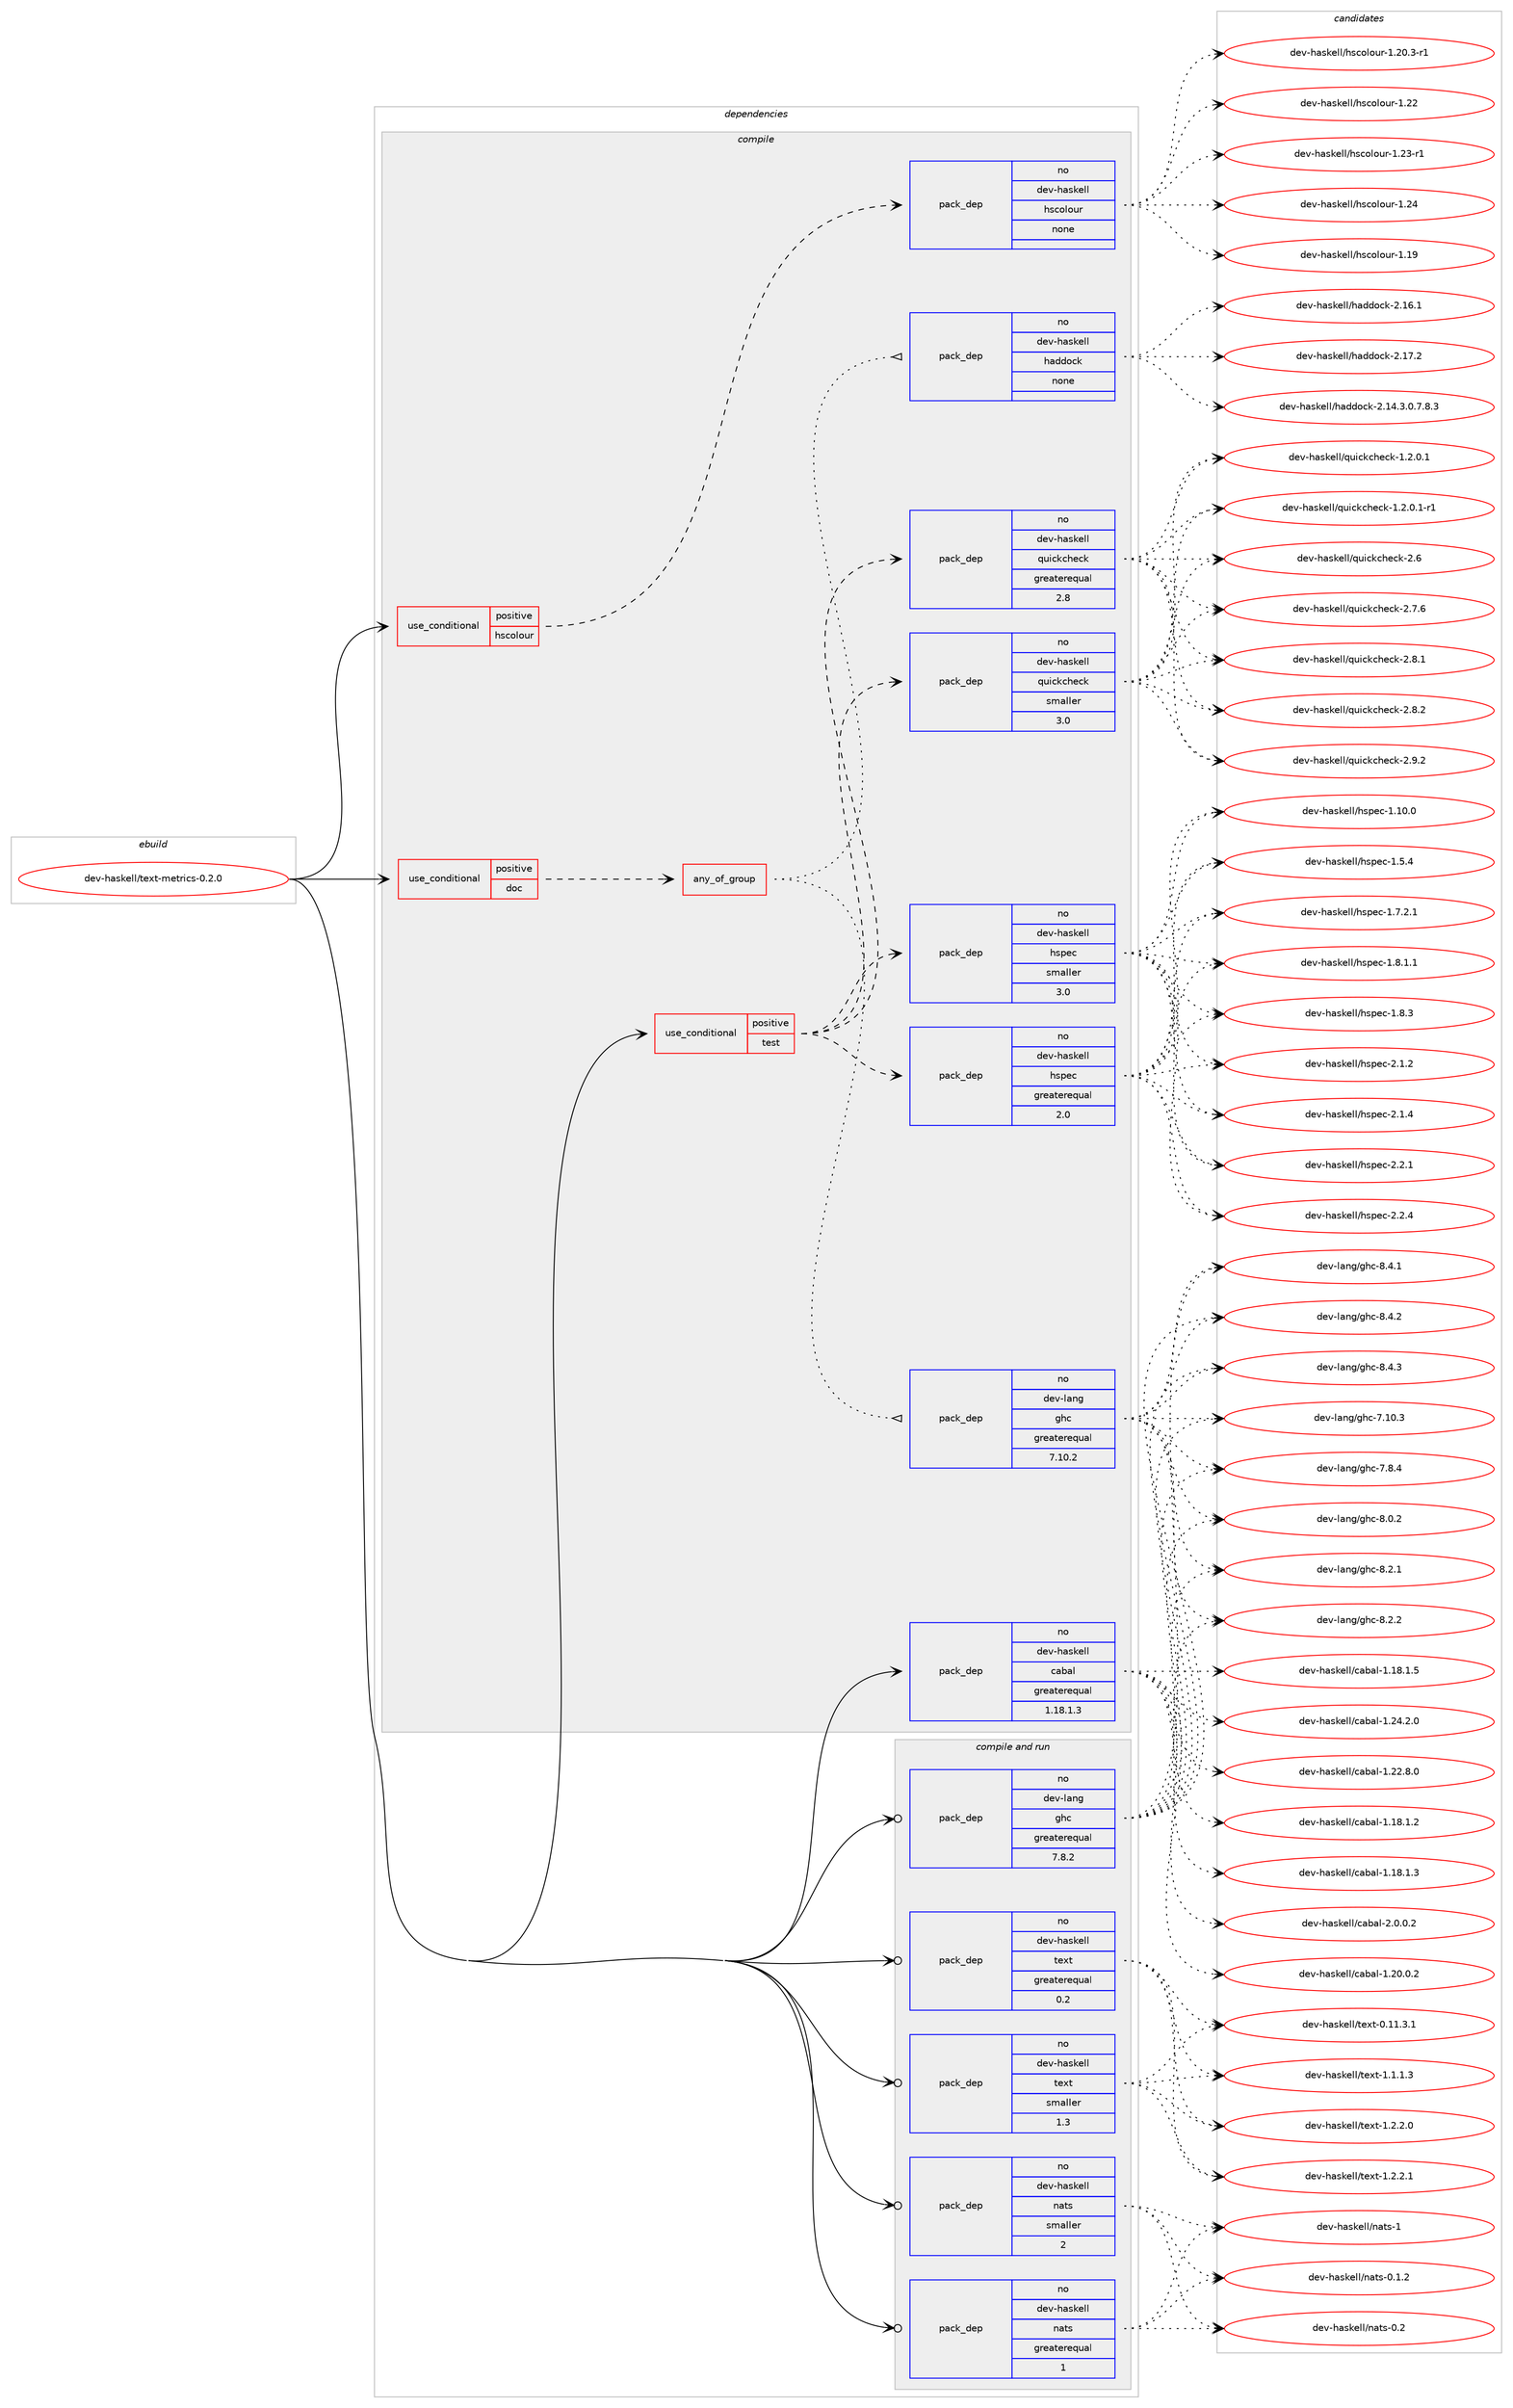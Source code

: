 digraph prolog {

# *************
# Graph options
# *************

newrank=true;
concentrate=true;
compound=true;
graph [rankdir=LR,fontname=Helvetica,fontsize=10,ranksep=1.5];#, ranksep=2.5, nodesep=0.2];
edge  [arrowhead=vee];
node  [fontname=Helvetica,fontsize=10];

# **********
# The ebuild
# **********

subgraph cluster_leftcol {
color=gray;
rank=same;
label=<<i>ebuild</i>>;
id [label="dev-haskell/text-metrics-0.2.0", color=red, width=4, href="../dev-haskell/text-metrics-0.2.0.svg"];
}

# ****************
# The dependencies
# ****************

subgraph cluster_midcol {
color=gray;
label=<<i>dependencies</i>>;
subgraph cluster_compile {
fillcolor="#eeeeee";
style=filled;
label=<<i>compile</i>>;
subgraph cond361765 {
dependency1345921 [label=<<TABLE BORDER="0" CELLBORDER="1" CELLSPACING="0" CELLPADDING="4"><TR><TD ROWSPAN="3" CELLPADDING="10">use_conditional</TD></TR><TR><TD>positive</TD></TR><TR><TD>doc</TD></TR></TABLE>>, shape=none, color=red];
subgraph any21661 {
dependency1345922 [label=<<TABLE BORDER="0" CELLBORDER="1" CELLSPACING="0" CELLPADDING="4"><TR><TD CELLPADDING="10">any_of_group</TD></TR></TABLE>>, shape=none, color=red];subgraph pack961943 {
dependency1345923 [label=<<TABLE BORDER="0" CELLBORDER="1" CELLSPACING="0" CELLPADDING="4" WIDTH="220"><TR><TD ROWSPAN="6" CELLPADDING="30">pack_dep</TD></TR><TR><TD WIDTH="110">no</TD></TR><TR><TD>dev-haskell</TD></TR><TR><TD>haddock</TD></TR><TR><TD>none</TD></TR><TR><TD></TD></TR></TABLE>>, shape=none, color=blue];
}
dependency1345922:e -> dependency1345923:w [weight=20,style="dotted",arrowhead="oinv"];
subgraph pack961944 {
dependency1345924 [label=<<TABLE BORDER="0" CELLBORDER="1" CELLSPACING="0" CELLPADDING="4" WIDTH="220"><TR><TD ROWSPAN="6" CELLPADDING="30">pack_dep</TD></TR><TR><TD WIDTH="110">no</TD></TR><TR><TD>dev-lang</TD></TR><TR><TD>ghc</TD></TR><TR><TD>greaterequal</TD></TR><TR><TD>7.10.2</TD></TR></TABLE>>, shape=none, color=blue];
}
dependency1345922:e -> dependency1345924:w [weight=20,style="dotted",arrowhead="oinv"];
}
dependency1345921:e -> dependency1345922:w [weight=20,style="dashed",arrowhead="vee"];
}
id:e -> dependency1345921:w [weight=20,style="solid",arrowhead="vee"];
subgraph cond361766 {
dependency1345925 [label=<<TABLE BORDER="0" CELLBORDER="1" CELLSPACING="0" CELLPADDING="4"><TR><TD ROWSPAN="3" CELLPADDING="10">use_conditional</TD></TR><TR><TD>positive</TD></TR><TR><TD>hscolour</TD></TR></TABLE>>, shape=none, color=red];
subgraph pack961945 {
dependency1345926 [label=<<TABLE BORDER="0" CELLBORDER="1" CELLSPACING="0" CELLPADDING="4" WIDTH="220"><TR><TD ROWSPAN="6" CELLPADDING="30">pack_dep</TD></TR><TR><TD WIDTH="110">no</TD></TR><TR><TD>dev-haskell</TD></TR><TR><TD>hscolour</TD></TR><TR><TD>none</TD></TR><TR><TD></TD></TR></TABLE>>, shape=none, color=blue];
}
dependency1345925:e -> dependency1345926:w [weight=20,style="dashed",arrowhead="vee"];
}
id:e -> dependency1345925:w [weight=20,style="solid",arrowhead="vee"];
subgraph cond361767 {
dependency1345927 [label=<<TABLE BORDER="0" CELLBORDER="1" CELLSPACING="0" CELLPADDING="4"><TR><TD ROWSPAN="3" CELLPADDING="10">use_conditional</TD></TR><TR><TD>positive</TD></TR><TR><TD>test</TD></TR></TABLE>>, shape=none, color=red];
subgraph pack961946 {
dependency1345928 [label=<<TABLE BORDER="0" CELLBORDER="1" CELLSPACING="0" CELLPADDING="4" WIDTH="220"><TR><TD ROWSPAN="6" CELLPADDING="30">pack_dep</TD></TR><TR><TD WIDTH="110">no</TD></TR><TR><TD>dev-haskell</TD></TR><TR><TD>hspec</TD></TR><TR><TD>greaterequal</TD></TR><TR><TD>2.0</TD></TR></TABLE>>, shape=none, color=blue];
}
dependency1345927:e -> dependency1345928:w [weight=20,style="dashed",arrowhead="vee"];
subgraph pack961947 {
dependency1345929 [label=<<TABLE BORDER="0" CELLBORDER="1" CELLSPACING="0" CELLPADDING="4" WIDTH="220"><TR><TD ROWSPAN="6" CELLPADDING="30">pack_dep</TD></TR><TR><TD WIDTH="110">no</TD></TR><TR><TD>dev-haskell</TD></TR><TR><TD>hspec</TD></TR><TR><TD>smaller</TD></TR><TR><TD>3.0</TD></TR></TABLE>>, shape=none, color=blue];
}
dependency1345927:e -> dependency1345929:w [weight=20,style="dashed",arrowhead="vee"];
subgraph pack961948 {
dependency1345930 [label=<<TABLE BORDER="0" CELLBORDER="1" CELLSPACING="0" CELLPADDING="4" WIDTH="220"><TR><TD ROWSPAN="6" CELLPADDING="30">pack_dep</TD></TR><TR><TD WIDTH="110">no</TD></TR><TR><TD>dev-haskell</TD></TR><TR><TD>quickcheck</TD></TR><TR><TD>greaterequal</TD></TR><TR><TD>2.8</TD></TR></TABLE>>, shape=none, color=blue];
}
dependency1345927:e -> dependency1345930:w [weight=20,style="dashed",arrowhead="vee"];
subgraph pack961949 {
dependency1345931 [label=<<TABLE BORDER="0" CELLBORDER="1" CELLSPACING="0" CELLPADDING="4" WIDTH="220"><TR><TD ROWSPAN="6" CELLPADDING="30">pack_dep</TD></TR><TR><TD WIDTH="110">no</TD></TR><TR><TD>dev-haskell</TD></TR><TR><TD>quickcheck</TD></TR><TR><TD>smaller</TD></TR><TR><TD>3.0</TD></TR></TABLE>>, shape=none, color=blue];
}
dependency1345927:e -> dependency1345931:w [weight=20,style="dashed",arrowhead="vee"];
}
id:e -> dependency1345927:w [weight=20,style="solid",arrowhead="vee"];
subgraph pack961950 {
dependency1345932 [label=<<TABLE BORDER="0" CELLBORDER="1" CELLSPACING="0" CELLPADDING="4" WIDTH="220"><TR><TD ROWSPAN="6" CELLPADDING="30">pack_dep</TD></TR><TR><TD WIDTH="110">no</TD></TR><TR><TD>dev-haskell</TD></TR><TR><TD>cabal</TD></TR><TR><TD>greaterequal</TD></TR><TR><TD>1.18.1.3</TD></TR></TABLE>>, shape=none, color=blue];
}
id:e -> dependency1345932:w [weight=20,style="solid",arrowhead="vee"];
}
subgraph cluster_compileandrun {
fillcolor="#eeeeee";
style=filled;
label=<<i>compile and run</i>>;
subgraph pack961951 {
dependency1345933 [label=<<TABLE BORDER="0" CELLBORDER="1" CELLSPACING="0" CELLPADDING="4" WIDTH="220"><TR><TD ROWSPAN="6" CELLPADDING="30">pack_dep</TD></TR><TR><TD WIDTH="110">no</TD></TR><TR><TD>dev-haskell</TD></TR><TR><TD>nats</TD></TR><TR><TD>greaterequal</TD></TR><TR><TD>1</TD></TR></TABLE>>, shape=none, color=blue];
}
id:e -> dependency1345933:w [weight=20,style="solid",arrowhead="odotvee"];
subgraph pack961952 {
dependency1345934 [label=<<TABLE BORDER="0" CELLBORDER="1" CELLSPACING="0" CELLPADDING="4" WIDTH="220"><TR><TD ROWSPAN="6" CELLPADDING="30">pack_dep</TD></TR><TR><TD WIDTH="110">no</TD></TR><TR><TD>dev-haskell</TD></TR><TR><TD>nats</TD></TR><TR><TD>smaller</TD></TR><TR><TD>2</TD></TR></TABLE>>, shape=none, color=blue];
}
id:e -> dependency1345934:w [weight=20,style="solid",arrowhead="odotvee"];
subgraph pack961953 {
dependency1345935 [label=<<TABLE BORDER="0" CELLBORDER="1" CELLSPACING="0" CELLPADDING="4" WIDTH="220"><TR><TD ROWSPAN="6" CELLPADDING="30">pack_dep</TD></TR><TR><TD WIDTH="110">no</TD></TR><TR><TD>dev-haskell</TD></TR><TR><TD>text</TD></TR><TR><TD>greaterequal</TD></TR><TR><TD>0.2</TD></TR></TABLE>>, shape=none, color=blue];
}
id:e -> dependency1345935:w [weight=20,style="solid",arrowhead="odotvee"];
subgraph pack961954 {
dependency1345936 [label=<<TABLE BORDER="0" CELLBORDER="1" CELLSPACING="0" CELLPADDING="4" WIDTH="220"><TR><TD ROWSPAN="6" CELLPADDING="30">pack_dep</TD></TR><TR><TD WIDTH="110">no</TD></TR><TR><TD>dev-haskell</TD></TR><TR><TD>text</TD></TR><TR><TD>smaller</TD></TR><TR><TD>1.3</TD></TR></TABLE>>, shape=none, color=blue];
}
id:e -> dependency1345936:w [weight=20,style="solid",arrowhead="odotvee"];
subgraph pack961955 {
dependency1345937 [label=<<TABLE BORDER="0" CELLBORDER="1" CELLSPACING="0" CELLPADDING="4" WIDTH="220"><TR><TD ROWSPAN="6" CELLPADDING="30">pack_dep</TD></TR><TR><TD WIDTH="110">no</TD></TR><TR><TD>dev-lang</TD></TR><TR><TD>ghc</TD></TR><TR><TD>greaterequal</TD></TR><TR><TD>7.8.2</TD></TR></TABLE>>, shape=none, color=blue];
}
id:e -> dependency1345937:w [weight=20,style="solid",arrowhead="odotvee"];
}
subgraph cluster_run {
fillcolor="#eeeeee";
style=filled;
label=<<i>run</i>>;
}
}

# **************
# The candidates
# **************

subgraph cluster_choices {
rank=same;
color=gray;
label=<<i>candidates</i>>;

subgraph choice961943 {
color=black;
nodesep=1;
choice1001011184510497115107101108108471049710010011199107455046495246514648465546564651 [label="dev-haskell/haddock-2.14.3.0.7.8.3", color=red, width=4,href="../dev-haskell/haddock-2.14.3.0.7.8.3.svg"];
choice100101118451049711510710110810847104971001001119910745504649544649 [label="dev-haskell/haddock-2.16.1", color=red, width=4,href="../dev-haskell/haddock-2.16.1.svg"];
choice100101118451049711510710110810847104971001001119910745504649554650 [label="dev-haskell/haddock-2.17.2", color=red, width=4,href="../dev-haskell/haddock-2.17.2.svg"];
dependency1345923:e -> choice1001011184510497115107101108108471049710010011199107455046495246514648465546564651:w [style=dotted,weight="100"];
dependency1345923:e -> choice100101118451049711510710110810847104971001001119910745504649544649:w [style=dotted,weight="100"];
dependency1345923:e -> choice100101118451049711510710110810847104971001001119910745504649554650:w [style=dotted,weight="100"];
}
subgraph choice961944 {
color=black;
nodesep=1;
choice1001011184510897110103471031049945554649484651 [label="dev-lang/ghc-7.10.3", color=red, width=4,href="../dev-lang/ghc-7.10.3.svg"];
choice10010111845108971101034710310499455546564652 [label="dev-lang/ghc-7.8.4", color=red, width=4,href="../dev-lang/ghc-7.8.4.svg"];
choice10010111845108971101034710310499455646484650 [label="dev-lang/ghc-8.0.2", color=red, width=4,href="../dev-lang/ghc-8.0.2.svg"];
choice10010111845108971101034710310499455646504649 [label="dev-lang/ghc-8.2.1", color=red, width=4,href="../dev-lang/ghc-8.2.1.svg"];
choice10010111845108971101034710310499455646504650 [label="dev-lang/ghc-8.2.2", color=red, width=4,href="../dev-lang/ghc-8.2.2.svg"];
choice10010111845108971101034710310499455646524649 [label="dev-lang/ghc-8.4.1", color=red, width=4,href="../dev-lang/ghc-8.4.1.svg"];
choice10010111845108971101034710310499455646524650 [label="dev-lang/ghc-8.4.2", color=red, width=4,href="../dev-lang/ghc-8.4.2.svg"];
choice10010111845108971101034710310499455646524651 [label="dev-lang/ghc-8.4.3", color=red, width=4,href="../dev-lang/ghc-8.4.3.svg"];
dependency1345924:e -> choice1001011184510897110103471031049945554649484651:w [style=dotted,weight="100"];
dependency1345924:e -> choice10010111845108971101034710310499455546564652:w [style=dotted,weight="100"];
dependency1345924:e -> choice10010111845108971101034710310499455646484650:w [style=dotted,weight="100"];
dependency1345924:e -> choice10010111845108971101034710310499455646504649:w [style=dotted,weight="100"];
dependency1345924:e -> choice10010111845108971101034710310499455646504650:w [style=dotted,weight="100"];
dependency1345924:e -> choice10010111845108971101034710310499455646524649:w [style=dotted,weight="100"];
dependency1345924:e -> choice10010111845108971101034710310499455646524650:w [style=dotted,weight="100"];
dependency1345924:e -> choice10010111845108971101034710310499455646524651:w [style=dotted,weight="100"];
}
subgraph choice961945 {
color=black;
nodesep=1;
choice100101118451049711510710110810847104115991111081111171144549464957 [label="dev-haskell/hscolour-1.19", color=red, width=4,href="../dev-haskell/hscolour-1.19.svg"];
choice10010111845104971151071011081084710411599111108111117114454946504846514511449 [label="dev-haskell/hscolour-1.20.3-r1", color=red, width=4,href="../dev-haskell/hscolour-1.20.3-r1.svg"];
choice100101118451049711510710110810847104115991111081111171144549465050 [label="dev-haskell/hscolour-1.22", color=red, width=4,href="../dev-haskell/hscolour-1.22.svg"];
choice1001011184510497115107101108108471041159911110811111711445494650514511449 [label="dev-haskell/hscolour-1.23-r1", color=red, width=4,href="../dev-haskell/hscolour-1.23-r1.svg"];
choice100101118451049711510710110810847104115991111081111171144549465052 [label="dev-haskell/hscolour-1.24", color=red, width=4,href="../dev-haskell/hscolour-1.24.svg"];
dependency1345926:e -> choice100101118451049711510710110810847104115991111081111171144549464957:w [style=dotted,weight="100"];
dependency1345926:e -> choice10010111845104971151071011081084710411599111108111117114454946504846514511449:w [style=dotted,weight="100"];
dependency1345926:e -> choice100101118451049711510710110810847104115991111081111171144549465050:w [style=dotted,weight="100"];
dependency1345926:e -> choice1001011184510497115107101108108471041159911110811111711445494650514511449:w [style=dotted,weight="100"];
dependency1345926:e -> choice100101118451049711510710110810847104115991111081111171144549465052:w [style=dotted,weight="100"];
}
subgraph choice961946 {
color=black;
nodesep=1;
choice1001011184510497115107101108108471041151121019945494649484648 [label="dev-haskell/hspec-1.10.0", color=red, width=4,href="../dev-haskell/hspec-1.10.0.svg"];
choice10010111845104971151071011081084710411511210199454946534652 [label="dev-haskell/hspec-1.5.4", color=red, width=4,href="../dev-haskell/hspec-1.5.4.svg"];
choice100101118451049711510710110810847104115112101994549465546504649 [label="dev-haskell/hspec-1.7.2.1", color=red, width=4,href="../dev-haskell/hspec-1.7.2.1.svg"];
choice100101118451049711510710110810847104115112101994549465646494649 [label="dev-haskell/hspec-1.8.1.1", color=red, width=4,href="../dev-haskell/hspec-1.8.1.1.svg"];
choice10010111845104971151071011081084710411511210199454946564651 [label="dev-haskell/hspec-1.8.3", color=red, width=4,href="../dev-haskell/hspec-1.8.3.svg"];
choice10010111845104971151071011081084710411511210199455046494650 [label="dev-haskell/hspec-2.1.2", color=red, width=4,href="../dev-haskell/hspec-2.1.2.svg"];
choice10010111845104971151071011081084710411511210199455046494652 [label="dev-haskell/hspec-2.1.4", color=red, width=4,href="../dev-haskell/hspec-2.1.4.svg"];
choice10010111845104971151071011081084710411511210199455046504649 [label="dev-haskell/hspec-2.2.1", color=red, width=4,href="../dev-haskell/hspec-2.2.1.svg"];
choice10010111845104971151071011081084710411511210199455046504652 [label="dev-haskell/hspec-2.2.4", color=red, width=4,href="../dev-haskell/hspec-2.2.4.svg"];
dependency1345928:e -> choice1001011184510497115107101108108471041151121019945494649484648:w [style=dotted,weight="100"];
dependency1345928:e -> choice10010111845104971151071011081084710411511210199454946534652:w [style=dotted,weight="100"];
dependency1345928:e -> choice100101118451049711510710110810847104115112101994549465546504649:w [style=dotted,weight="100"];
dependency1345928:e -> choice100101118451049711510710110810847104115112101994549465646494649:w [style=dotted,weight="100"];
dependency1345928:e -> choice10010111845104971151071011081084710411511210199454946564651:w [style=dotted,weight="100"];
dependency1345928:e -> choice10010111845104971151071011081084710411511210199455046494650:w [style=dotted,weight="100"];
dependency1345928:e -> choice10010111845104971151071011081084710411511210199455046494652:w [style=dotted,weight="100"];
dependency1345928:e -> choice10010111845104971151071011081084710411511210199455046504649:w [style=dotted,weight="100"];
dependency1345928:e -> choice10010111845104971151071011081084710411511210199455046504652:w [style=dotted,weight="100"];
}
subgraph choice961947 {
color=black;
nodesep=1;
choice1001011184510497115107101108108471041151121019945494649484648 [label="dev-haskell/hspec-1.10.0", color=red, width=4,href="../dev-haskell/hspec-1.10.0.svg"];
choice10010111845104971151071011081084710411511210199454946534652 [label="dev-haskell/hspec-1.5.4", color=red, width=4,href="../dev-haskell/hspec-1.5.4.svg"];
choice100101118451049711510710110810847104115112101994549465546504649 [label="dev-haskell/hspec-1.7.2.1", color=red, width=4,href="../dev-haskell/hspec-1.7.2.1.svg"];
choice100101118451049711510710110810847104115112101994549465646494649 [label="dev-haskell/hspec-1.8.1.1", color=red, width=4,href="../dev-haskell/hspec-1.8.1.1.svg"];
choice10010111845104971151071011081084710411511210199454946564651 [label="dev-haskell/hspec-1.8.3", color=red, width=4,href="../dev-haskell/hspec-1.8.3.svg"];
choice10010111845104971151071011081084710411511210199455046494650 [label="dev-haskell/hspec-2.1.2", color=red, width=4,href="../dev-haskell/hspec-2.1.2.svg"];
choice10010111845104971151071011081084710411511210199455046494652 [label="dev-haskell/hspec-2.1.4", color=red, width=4,href="../dev-haskell/hspec-2.1.4.svg"];
choice10010111845104971151071011081084710411511210199455046504649 [label="dev-haskell/hspec-2.2.1", color=red, width=4,href="../dev-haskell/hspec-2.2.1.svg"];
choice10010111845104971151071011081084710411511210199455046504652 [label="dev-haskell/hspec-2.2.4", color=red, width=4,href="../dev-haskell/hspec-2.2.4.svg"];
dependency1345929:e -> choice1001011184510497115107101108108471041151121019945494649484648:w [style=dotted,weight="100"];
dependency1345929:e -> choice10010111845104971151071011081084710411511210199454946534652:w [style=dotted,weight="100"];
dependency1345929:e -> choice100101118451049711510710110810847104115112101994549465546504649:w [style=dotted,weight="100"];
dependency1345929:e -> choice100101118451049711510710110810847104115112101994549465646494649:w [style=dotted,weight="100"];
dependency1345929:e -> choice10010111845104971151071011081084710411511210199454946564651:w [style=dotted,weight="100"];
dependency1345929:e -> choice10010111845104971151071011081084710411511210199455046494650:w [style=dotted,weight="100"];
dependency1345929:e -> choice10010111845104971151071011081084710411511210199455046494652:w [style=dotted,weight="100"];
dependency1345929:e -> choice10010111845104971151071011081084710411511210199455046504649:w [style=dotted,weight="100"];
dependency1345929:e -> choice10010111845104971151071011081084710411511210199455046504652:w [style=dotted,weight="100"];
}
subgraph choice961948 {
color=black;
nodesep=1;
choice1001011184510497115107101108108471131171059910799104101991074549465046484649 [label="dev-haskell/quickcheck-1.2.0.1", color=red, width=4,href="../dev-haskell/quickcheck-1.2.0.1.svg"];
choice10010111845104971151071011081084711311710599107991041019910745494650464846494511449 [label="dev-haskell/quickcheck-1.2.0.1-r1", color=red, width=4,href="../dev-haskell/quickcheck-1.2.0.1-r1.svg"];
choice10010111845104971151071011081084711311710599107991041019910745504654 [label="dev-haskell/quickcheck-2.6", color=red, width=4,href="../dev-haskell/quickcheck-2.6.svg"];
choice100101118451049711510710110810847113117105991079910410199107455046554654 [label="dev-haskell/quickcheck-2.7.6", color=red, width=4,href="../dev-haskell/quickcheck-2.7.6.svg"];
choice100101118451049711510710110810847113117105991079910410199107455046564649 [label="dev-haskell/quickcheck-2.8.1", color=red, width=4,href="../dev-haskell/quickcheck-2.8.1.svg"];
choice100101118451049711510710110810847113117105991079910410199107455046564650 [label="dev-haskell/quickcheck-2.8.2", color=red, width=4,href="../dev-haskell/quickcheck-2.8.2.svg"];
choice100101118451049711510710110810847113117105991079910410199107455046574650 [label="dev-haskell/quickcheck-2.9.2", color=red, width=4,href="../dev-haskell/quickcheck-2.9.2.svg"];
dependency1345930:e -> choice1001011184510497115107101108108471131171059910799104101991074549465046484649:w [style=dotted,weight="100"];
dependency1345930:e -> choice10010111845104971151071011081084711311710599107991041019910745494650464846494511449:w [style=dotted,weight="100"];
dependency1345930:e -> choice10010111845104971151071011081084711311710599107991041019910745504654:w [style=dotted,weight="100"];
dependency1345930:e -> choice100101118451049711510710110810847113117105991079910410199107455046554654:w [style=dotted,weight="100"];
dependency1345930:e -> choice100101118451049711510710110810847113117105991079910410199107455046564649:w [style=dotted,weight="100"];
dependency1345930:e -> choice100101118451049711510710110810847113117105991079910410199107455046564650:w [style=dotted,weight="100"];
dependency1345930:e -> choice100101118451049711510710110810847113117105991079910410199107455046574650:w [style=dotted,weight="100"];
}
subgraph choice961949 {
color=black;
nodesep=1;
choice1001011184510497115107101108108471131171059910799104101991074549465046484649 [label="dev-haskell/quickcheck-1.2.0.1", color=red, width=4,href="../dev-haskell/quickcheck-1.2.0.1.svg"];
choice10010111845104971151071011081084711311710599107991041019910745494650464846494511449 [label="dev-haskell/quickcheck-1.2.0.1-r1", color=red, width=4,href="../dev-haskell/quickcheck-1.2.0.1-r1.svg"];
choice10010111845104971151071011081084711311710599107991041019910745504654 [label="dev-haskell/quickcheck-2.6", color=red, width=4,href="../dev-haskell/quickcheck-2.6.svg"];
choice100101118451049711510710110810847113117105991079910410199107455046554654 [label="dev-haskell/quickcheck-2.7.6", color=red, width=4,href="../dev-haskell/quickcheck-2.7.6.svg"];
choice100101118451049711510710110810847113117105991079910410199107455046564649 [label="dev-haskell/quickcheck-2.8.1", color=red, width=4,href="../dev-haskell/quickcheck-2.8.1.svg"];
choice100101118451049711510710110810847113117105991079910410199107455046564650 [label="dev-haskell/quickcheck-2.8.2", color=red, width=4,href="../dev-haskell/quickcheck-2.8.2.svg"];
choice100101118451049711510710110810847113117105991079910410199107455046574650 [label="dev-haskell/quickcheck-2.9.2", color=red, width=4,href="../dev-haskell/quickcheck-2.9.2.svg"];
dependency1345931:e -> choice1001011184510497115107101108108471131171059910799104101991074549465046484649:w [style=dotted,weight="100"];
dependency1345931:e -> choice10010111845104971151071011081084711311710599107991041019910745494650464846494511449:w [style=dotted,weight="100"];
dependency1345931:e -> choice10010111845104971151071011081084711311710599107991041019910745504654:w [style=dotted,weight="100"];
dependency1345931:e -> choice100101118451049711510710110810847113117105991079910410199107455046554654:w [style=dotted,weight="100"];
dependency1345931:e -> choice100101118451049711510710110810847113117105991079910410199107455046564649:w [style=dotted,weight="100"];
dependency1345931:e -> choice100101118451049711510710110810847113117105991079910410199107455046564650:w [style=dotted,weight="100"];
dependency1345931:e -> choice100101118451049711510710110810847113117105991079910410199107455046574650:w [style=dotted,weight="100"];
}
subgraph choice961950 {
color=black;
nodesep=1;
choice10010111845104971151071011081084799979897108454946495646494650 [label="dev-haskell/cabal-1.18.1.2", color=red, width=4,href="../dev-haskell/cabal-1.18.1.2.svg"];
choice10010111845104971151071011081084799979897108454946495646494651 [label="dev-haskell/cabal-1.18.1.3", color=red, width=4,href="../dev-haskell/cabal-1.18.1.3.svg"];
choice10010111845104971151071011081084799979897108454946495646494653 [label="dev-haskell/cabal-1.18.1.5", color=red, width=4,href="../dev-haskell/cabal-1.18.1.5.svg"];
choice10010111845104971151071011081084799979897108454946504846484650 [label="dev-haskell/cabal-1.20.0.2", color=red, width=4,href="../dev-haskell/cabal-1.20.0.2.svg"];
choice10010111845104971151071011081084799979897108454946505046564648 [label="dev-haskell/cabal-1.22.8.0", color=red, width=4,href="../dev-haskell/cabal-1.22.8.0.svg"];
choice10010111845104971151071011081084799979897108454946505246504648 [label="dev-haskell/cabal-1.24.2.0", color=red, width=4,href="../dev-haskell/cabal-1.24.2.0.svg"];
choice100101118451049711510710110810847999798971084550464846484650 [label="dev-haskell/cabal-2.0.0.2", color=red, width=4,href="../dev-haskell/cabal-2.0.0.2.svg"];
dependency1345932:e -> choice10010111845104971151071011081084799979897108454946495646494650:w [style=dotted,weight="100"];
dependency1345932:e -> choice10010111845104971151071011081084799979897108454946495646494651:w [style=dotted,weight="100"];
dependency1345932:e -> choice10010111845104971151071011081084799979897108454946495646494653:w [style=dotted,weight="100"];
dependency1345932:e -> choice10010111845104971151071011081084799979897108454946504846484650:w [style=dotted,weight="100"];
dependency1345932:e -> choice10010111845104971151071011081084799979897108454946505046564648:w [style=dotted,weight="100"];
dependency1345932:e -> choice10010111845104971151071011081084799979897108454946505246504648:w [style=dotted,weight="100"];
dependency1345932:e -> choice100101118451049711510710110810847999798971084550464846484650:w [style=dotted,weight="100"];
}
subgraph choice961951 {
color=black;
nodesep=1;
choice10010111845104971151071011081084711097116115454846494650 [label="dev-haskell/nats-0.1.2", color=red, width=4,href="../dev-haskell/nats-0.1.2.svg"];
choice1001011184510497115107101108108471109711611545484650 [label="dev-haskell/nats-0.2", color=red, width=4,href="../dev-haskell/nats-0.2.svg"];
choice100101118451049711510710110810847110971161154549 [label="dev-haskell/nats-1", color=red, width=4,href="../dev-haskell/nats-1.svg"];
dependency1345933:e -> choice10010111845104971151071011081084711097116115454846494650:w [style=dotted,weight="100"];
dependency1345933:e -> choice1001011184510497115107101108108471109711611545484650:w [style=dotted,weight="100"];
dependency1345933:e -> choice100101118451049711510710110810847110971161154549:w [style=dotted,weight="100"];
}
subgraph choice961952 {
color=black;
nodesep=1;
choice10010111845104971151071011081084711097116115454846494650 [label="dev-haskell/nats-0.1.2", color=red, width=4,href="../dev-haskell/nats-0.1.2.svg"];
choice1001011184510497115107101108108471109711611545484650 [label="dev-haskell/nats-0.2", color=red, width=4,href="../dev-haskell/nats-0.2.svg"];
choice100101118451049711510710110810847110971161154549 [label="dev-haskell/nats-1", color=red, width=4,href="../dev-haskell/nats-1.svg"];
dependency1345934:e -> choice10010111845104971151071011081084711097116115454846494650:w [style=dotted,weight="100"];
dependency1345934:e -> choice1001011184510497115107101108108471109711611545484650:w [style=dotted,weight="100"];
dependency1345934:e -> choice100101118451049711510710110810847110971161154549:w [style=dotted,weight="100"];
}
subgraph choice961953 {
color=black;
nodesep=1;
choice100101118451049711510710110810847116101120116454846494946514649 [label="dev-haskell/text-0.11.3.1", color=red, width=4,href="../dev-haskell/text-0.11.3.1.svg"];
choice1001011184510497115107101108108471161011201164549464946494651 [label="dev-haskell/text-1.1.1.3", color=red, width=4,href="../dev-haskell/text-1.1.1.3.svg"];
choice1001011184510497115107101108108471161011201164549465046504648 [label="dev-haskell/text-1.2.2.0", color=red, width=4,href="../dev-haskell/text-1.2.2.0.svg"];
choice1001011184510497115107101108108471161011201164549465046504649 [label="dev-haskell/text-1.2.2.1", color=red, width=4,href="../dev-haskell/text-1.2.2.1.svg"];
dependency1345935:e -> choice100101118451049711510710110810847116101120116454846494946514649:w [style=dotted,weight="100"];
dependency1345935:e -> choice1001011184510497115107101108108471161011201164549464946494651:w [style=dotted,weight="100"];
dependency1345935:e -> choice1001011184510497115107101108108471161011201164549465046504648:w [style=dotted,weight="100"];
dependency1345935:e -> choice1001011184510497115107101108108471161011201164549465046504649:w [style=dotted,weight="100"];
}
subgraph choice961954 {
color=black;
nodesep=1;
choice100101118451049711510710110810847116101120116454846494946514649 [label="dev-haskell/text-0.11.3.1", color=red, width=4,href="../dev-haskell/text-0.11.3.1.svg"];
choice1001011184510497115107101108108471161011201164549464946494651 [label="dev-haskell/text-1.1.1.3", color=red, width=4,href="../dev-haskell/text-1.1.1.3.svg"];
choice1001011184510497115107101108108471161011201164549465046504648 [label="dev-haskell/text-1.2.2.0", color=red, width=4,href="../dev-haskell/text-1.2.2.0.svg"];
choice1001011184510497115107101108108471161011201164549465046504649 [label="dev-haskell/text-1.2.2.1", color=red, width=4,href="../dev-haskell/text-1.2.2.1.svg"];
dependency1345936:e -> choice100101118451049711510710110810847116101120116454846494946514649:w [style=dotted,weight="100"];
dependency1345936:e -> choice1001011184510497115107101108108471161011201164549464946494651:w [style=dotted,weight="100"];
dependency1345936:e -> choice1001011184510497115107101108108471161011201164549465046504648:w [style=dotted,weight="100"];
dependency1345936:e -> choice1001011184510497115107101108108471161011201164549465046504649:w [style=dotted,weight="100"];
}
subgraph choice961955 {
color=black;
nodesep=1;
choice1001011184510897110103471031049945554649484651 [label="dev-lang/ghc-7.10.3", color=red, width=4,href="../dev-lang/ghc-7.10.3.svg"];
choice10010111845108971101034710310499455546564652 [label="dev-lang/ghc-7.8.4", color=red, width=4,href="../dev-lang/ghc-7.8.4.svg"];
choice10010111845108971101034710310499455646484650 [label="dev-lang/ghc-8.0.2", color=red, width=4,href="../dev-lang/ghc-8.0.2.svg"];
choice10010111845108971101034710310499455646504649 [label="dev-lang/ghc-8.2.1", color=red, width=4,href="../dev-lang/ghc-8.2.1.svg"];
choice10010111845108971101034710310499455646504650 [label="dev-lang/ghc-8.2.2", color=red, width=4,href="../dev-lang/ghc-8.2.2.svg"];
choice10010111845108971101034710310499455646524649 [label="dev-lang/ghc-8.4.1", color=red, width=4,href="../dev-lang/ghc-8.4.1.svg"];
choice10010111845108971101034710310499455646524650 [label="dev-lang/ghc-8.4.2", color=red, width=4,href="../dev-lang/ghc-8.4.2.svg"];
choice10010111845108971101034710310499455646524651 [label="dev-lang/ghc-8.4.3", color=red, width=4,href="../dev-lang/ghc-8.4.3.svg"];
dependency1345937:e -> choice1001011184510897110103471031049945554649484651:w [style=dotted,weight="100"];
dependency1345937:e -> choice10010111845108971101034710310499455546564652:w [style=dotted,weight="100"];
dependency1345937:e -> choice10010111845108971101034710310499455646484650:w [style=dotted,weight="100"];
dependency1345937:e -> choice10010111845108971101034710310499455646504649:w [style=dotted,weight="100"];
dependency1345937:e -> choice10010111845108971101034710310499455646504650:w [style=dotted,weight="100"];
dependency1345937:e -> choice10010111845108971101034710310499455646524649:w [style=dotted,weight="100"];
dependency1345937:e -> choice10010111845108971101034710310499455646524650:w [style=dotted,weight="100"];
dependency1345937:e -> choice10010111845108971101034710310499455646524651:w [style=dotted,weight="100"];
}
}

}

